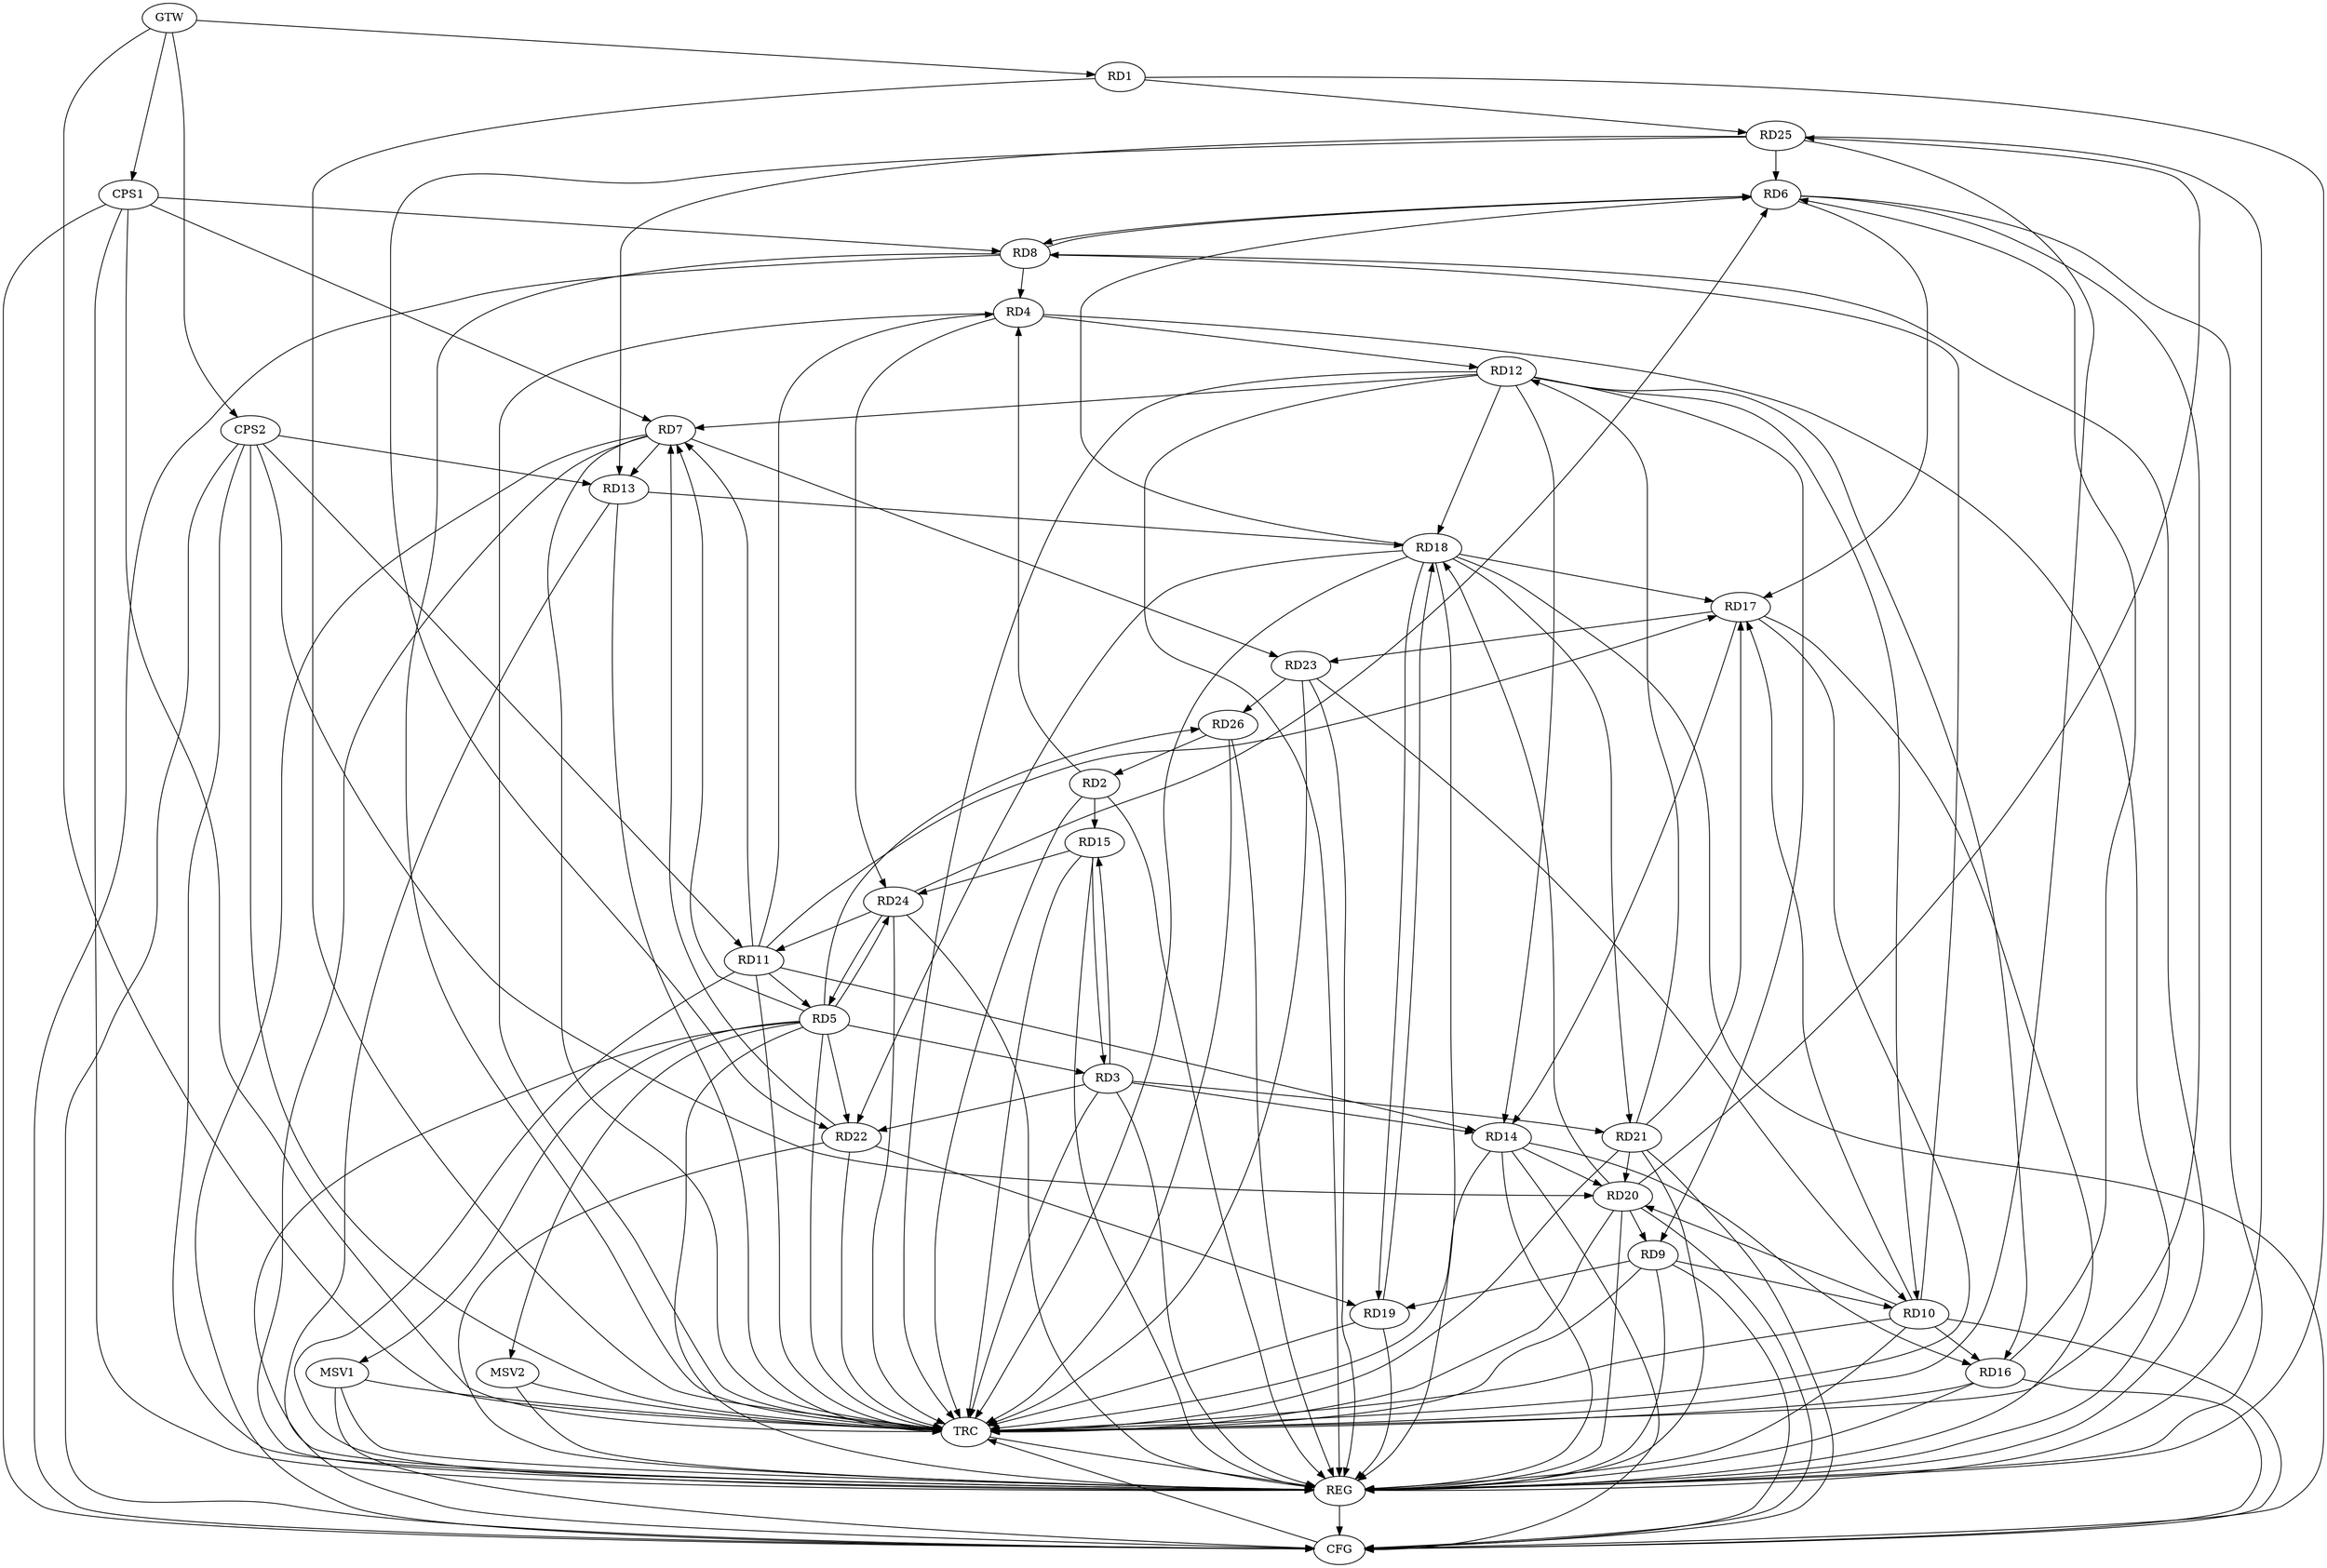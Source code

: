 strict digraph G {
  RD1 [ label="RD1" ];
  RD2 [ label="RD2" ];
  RD3 [ label="RD3" ];
  RD4 [ label="RD4" ];
  RD5 [ label="RD5" ];
  RD6 [ label="RD6" ];
  RD7 [ label="RD7" ];
  RD8 [ label="RD8" ];
  RD9 [ label="RD9" ];
  RD10 [ label="RD10" ];
  RD11 [ label="RD11" ];
  RD12 [ label="RD12" ];
  RD13 [ label="RD13" ];
  RD14 [ label="RD14" ];
  RD15 [ label="RD15" ];
  RD16 [ label="RD16" ];
  RD17 [ label="RD17" ];
  RD18 [ label="RD18" ];
  RD19 [ label="RD19" ];
  RD20 [ label="RD20" ];
  RD21 [ label="RD21" ];
  RD22 [ label="RD22" ];
  RD23 [ label="RD23" ];
  RD24 [ label="RD24" ];
  RD25 [ label="RD25" ];
  RD26 [ label="RD26" ];
  CPS1 [ label="CPS1" ];
  CPS2 [ label="CPS2" ];
  GTW [ label="GTW" ];
  REG [ label="REG" ];
  CFG [ label="CFG" ];
  TRC [ label="TRC" ];
  MSV1 [ label="MSV1" ];
  MSV2 [ label="MSV2" ];
  RD1 -> RD25;
  RD2 -> RD4;
  RD2 -> RD15;
  RD26 -> RD2;
  RD5 -> RD3;
  RD3 -> RD14;
  RD3 -> RD15;
  RD15 -> RD3;
  RD3 -> RD21;
  RD3 -> RD22;
  RD8 -> RD4;
  RD11 -> RD4;
  RD4 -> RD12;
  RD4 -> RD24;
  RD5 -> RD7;
  RD11 -> RD5;
  RD5 -> RD22;
  RD5 -> RD24;
  RD24 -> RD5;
  RD5 -> RD26;
  RD6 -> RD8;
  RD8 -> RD6;
  RD16 -> RD6;
  RD6 -> RD17;
  RD18 -> RD6;
  RD24 -> RD6;
  RD25 -> RD6;
  RD11 -> RD7;
  RD12 -> RD7;
  RD7 -> RD13;
  RD22 -> RD7;
  RD7 -> RD23;
  RD10 -> RD8;
  RD9 -> RD10;
  RD12 -> RD9;
  RD9 -> RD19;
  RD20 -> RD9;
  RD12 -> RD10;
  RD10 -> RD16;
  RD10 -> RD17;
  RD10 -> RD20;
  RD23 -> RD10;
  RD11 -> RD14;
  RD11 -> RD17;
  RD24 -> RD11;
  RD12 -> RD14;
  RD12 -> RD16;
  RD12 -> RD18;
  RD21 -> RD12;
  RD13 -> RD18;
  RD25 -> RD13;
  RD14 -> RD16;
  RD17 -> RD14;
  RD14 -> RD20;
  RD15 -> RD24;
  RD18 -> RD17;
  RD21 -> RD17;
  RD17 -> RD23;
  RD18 -> RD19;
  RD19 -> RD18;
  RD20 -> RD18;
  RD18 -> RD21;
  RD18 -> RD22;
  RD22 -> RD19;
  RD21 -> RD20;
  RD20 -> RD25;
  RD25 -> RD22;
  RD23 -> RD26;
  CPS1 -> RD8;
  CPS1 -> RD7;
  CPS2 -> RD11;
  CPS2 -> RD20;
  CPS2 -> RD13;
  GTW -> RD1;
  GTW -> CPS1;
  GTW -> CPS2;
  RD1 -> REG;
  RD2 -> REG;
  RD3 -> REG;
  RD4 -> REG;
  RD5 -> REG;
  RD6 -> REG;
  RD7 -> REG;
  RD8 -> REG;
  RD9 -> REG;
  RD10 -> REG;
  RD11 -> REG;
  RD12 -> REG;
  RD13 -> REG;
  RD14 -> REG;
  RD15 -> REG;
  RD16 -> REG;
  RD17 -> REG;
  RD18 -> REG;
  RD19 -> REG;
  RD20 -> REG;
  RD21 -> REG;
  RD22 -> REG;
  RD23 -> REG;
  RD24 -> REG;
  RD25 -> REG;
  RD26 -> REG;
  CPS1 -> REG;
  CPS2 -> REG;
  RD21 -> CFG;
  RD18 -> CFG;
  RD5 -> CFG;
  RD8 -> CFG;
  RD20 -> CFG;
  RD9 -> CFG;
  RD16 -> CFG;
  CPS1 -> CFG;
  RD14 -> CFG;
  RD7 -> CFG;
  CPS2 -> CFG;
  RD10 -> CFG;
  REG -> CFG;
  RD1 -> TRC;
  RD2 -> TRC;
  RD3 -> TRC;
  RD4 -> TRC;
  RD5 -> TRC;
  RD6 -> TRC;
  RD7 -> TRC;
  RD8 -> TRC;
  RD9 -> TRC;
  RD10 -> TRC;
  RD11 -> TRC;
  RD12 -> TRC;
  RD13 -> TRC;
  RD14 -> TRC;
  RD15 -> TRC;
  RD16 -> TRC;
  RD17 -> TRC;
  RD18 -> TRC;
  RD19 -> TRC;
  RD20 -> TRC;
  RD21 -> TRC;
  RD22 -> TRC;
  RD23 -> TRC;
  RD24 -> TRC;
  RD25 -> TRC;
  RD26 -> TRC;
  CPS1 -> TRC;
  CPS2 -> TRC;
  GTW -> TRC;
  CFG -> TRC;
  TRC -> REG;
  RD5 -> MSV1;
  MSV1 -> REG;
  MSV1 -> TRC;
  MSV1 -> CFG;
  RD5 -> MSV2;
  MSV2 -> REG;
  MSV2 -> TRC;
}
